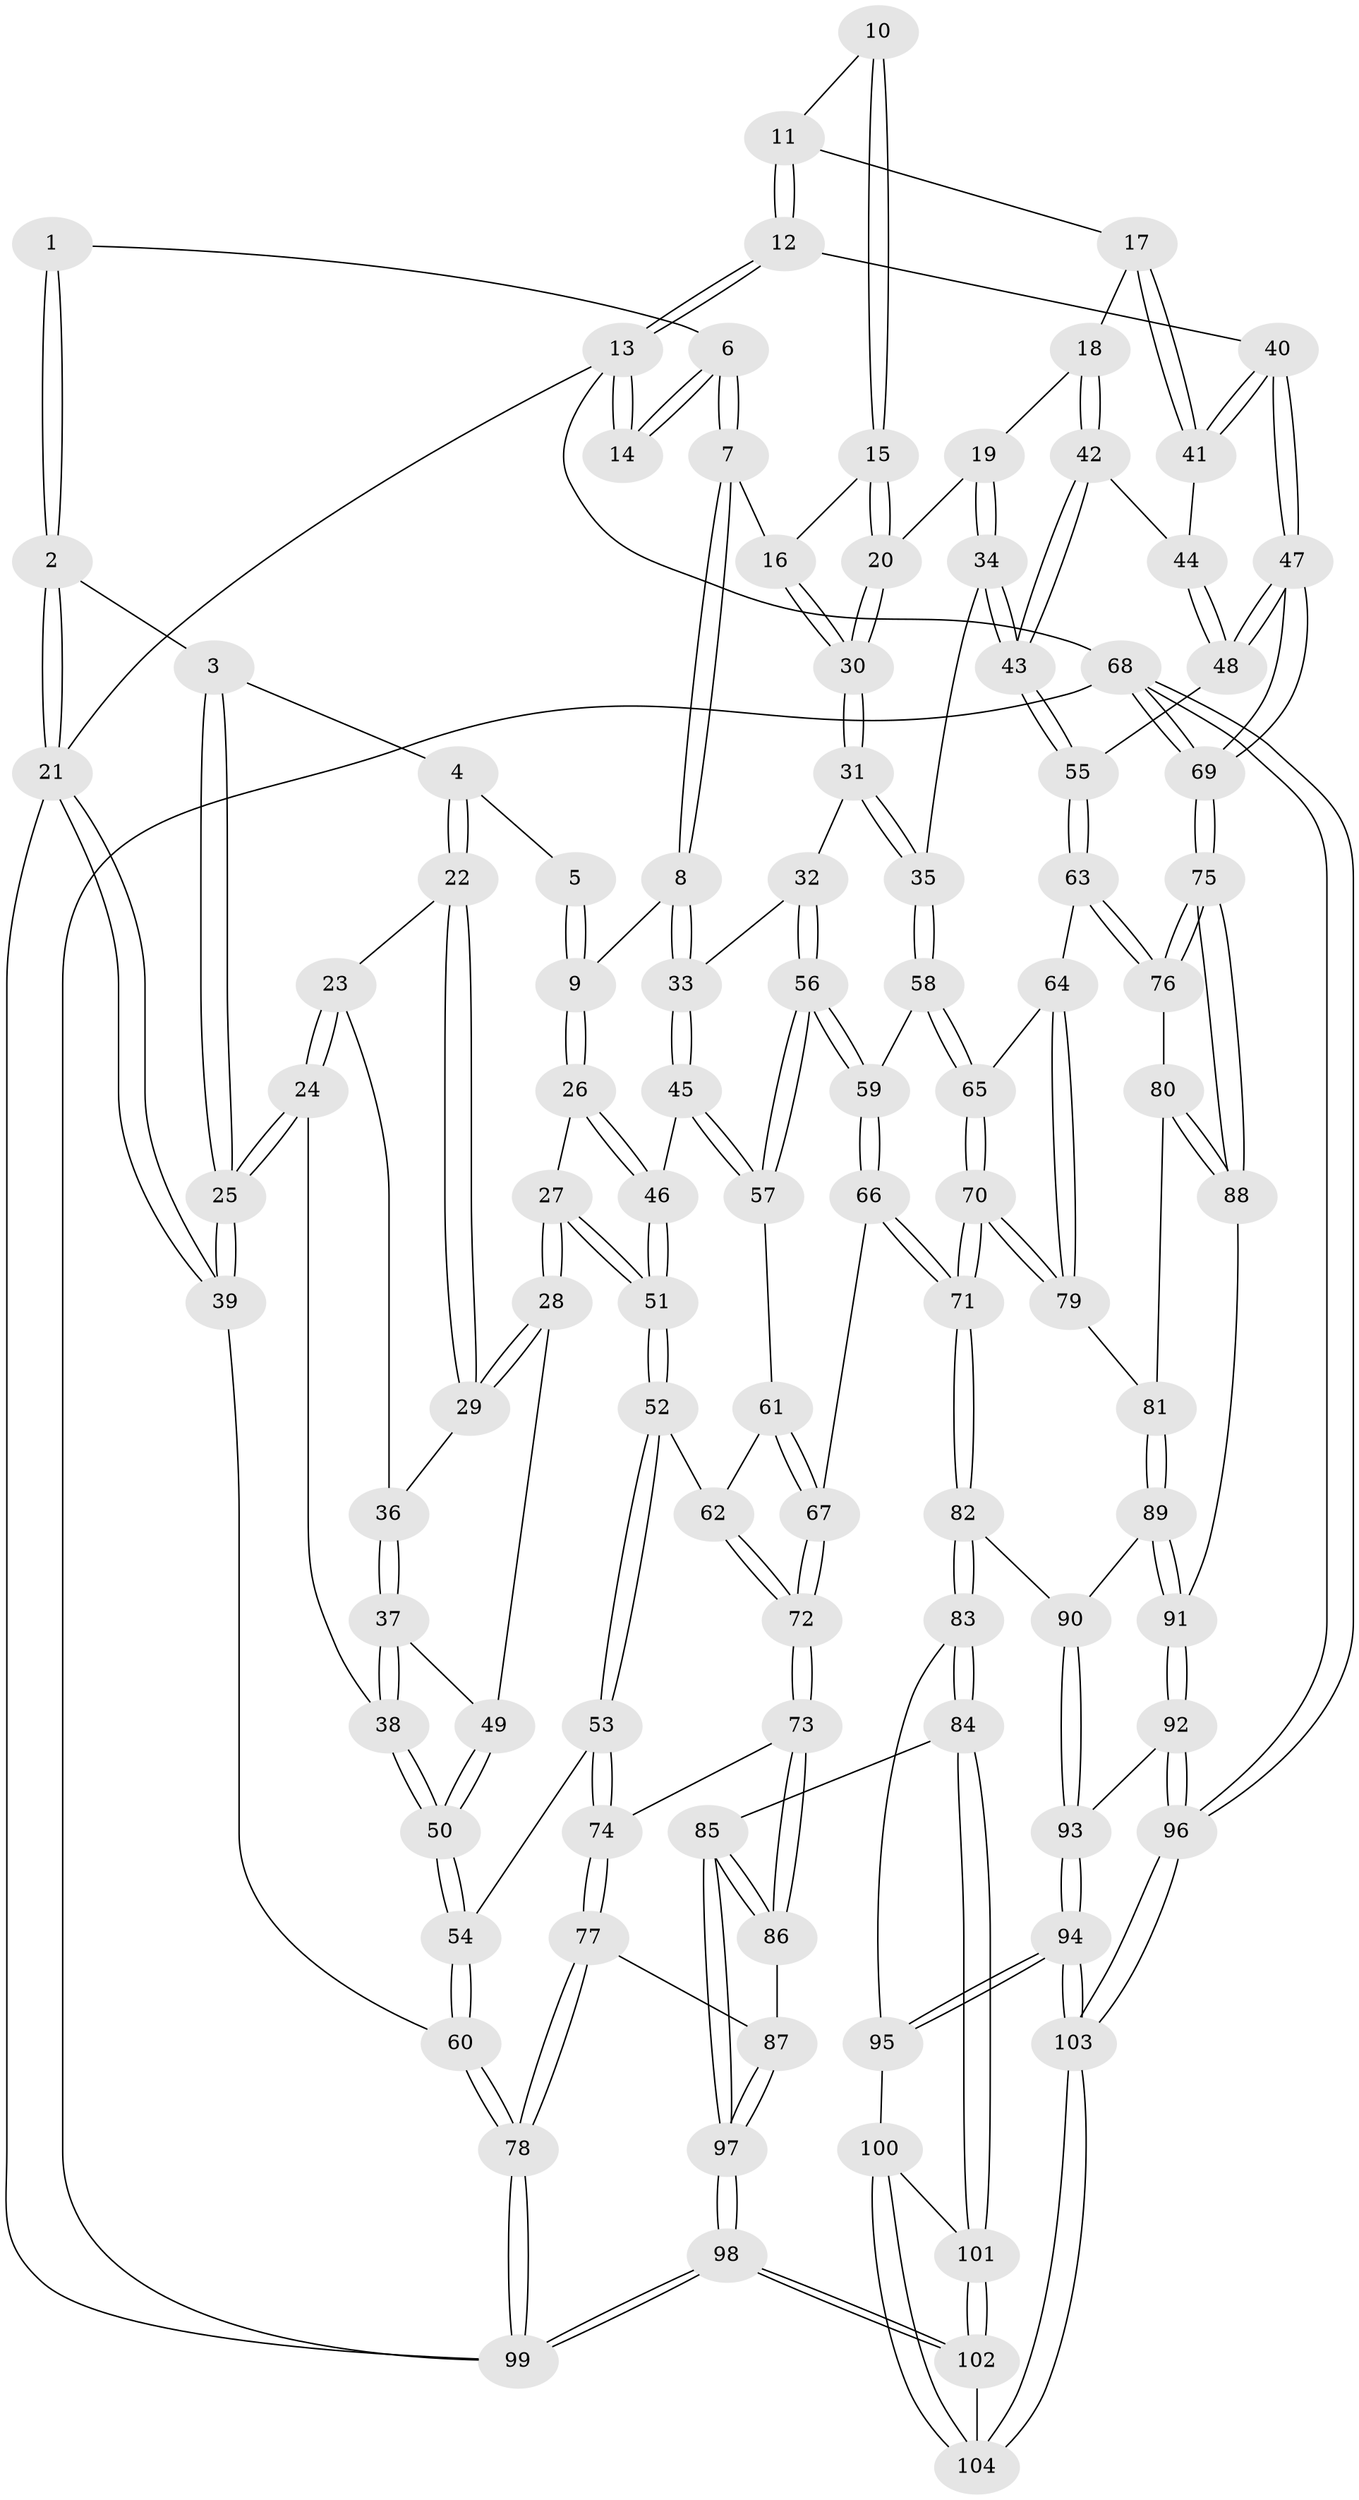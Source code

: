 // coarse degree distribution, {3: 0.18032786885245902, 4: 0.47540983606557374, 5: 0.2786885245901639, 6: 0.06557377049180328}
// Generated by graph-tools (version 1.1) at 2025/42/03/06/25 10:42:26]
// undirected, 104 vertices, 257 edges
graph export_dot {
graph [start="1"]
  node [color=gray90,style=filled];
  1 [pos="+0.2672375151562865+0"];
  2 [pos="+0+0"];
  3 [pos="+0.06610358697401626+0.10446278805336441"];
  4 [pos="+0.12207809834714883+0.10743717565706518"];
  5 [pos="+0.19308134487700854+0.032098907896008944"];
  6 [pos="+0.5100844469228903+0"];
  7 [pos="+0.4986731833074868+0.0592799131322555"];
  8 [pos="+0.40339934977056907+0.2327212115113695"];
  9 [pos="+0.2917529094261965+0.22654032706253677"];
  10 [pos="+0.796299292615518+0"];
  11 [pos="+0.9486789548690961+0.06698017051344919"];
  12 [pos="+1+0.09312199421083572"];
  13 [pos="+1+0"];
  14 [pos="+0.714294373753319+0"];
  15 [pos="+0.8008699570096087+0.10605754991389697"];
  16 [pos="+0.6058378008438162+0.1785720984340242"];
  17 [pos="+0.9461104266006927+0.2191602076334815"];
  18 [pos="+0.8767774145424879+0.2157560660371724"];
  19 [pos="+0.8221502800717084+0.17871283133013857"];
  20 [pos="+0.8110669960283432+0.16752833417810642"];
  21 [pos="+0+0"];
  22 [pos="+0.11834644570586275+0.16031667853950277"];
  23 [pos="+0.011556587884945813+0.23322399626899565"];
  24 [pos="+0+0.24192012922223025"];
  25 [pos="+0+0.21536975628383834"];
  26 [pos="+0.2034829777073802+0.28311872281469613"];
  27 [pos="+0.18905055291356612+0.28942680371349444"];
  28 [pos="+0.18805226939242137+0.28910306286932924"];
  29 [pos="+0.18075725733826362+0.28139898253942525"];
  30 [pos="+0.6601339213363854+0.2661214787945075"];
  31 [pos="+0.6528224836872254+0.3181460643221688"];
  32 [pos="+0.5854675629156626+0.32555668344587463"];
  33 [pos="+0.42343737013177135+0.2890573717307166"];
  34 [pos="+0.7458059286917431+0.4183484682670495"];
  35 [pos="+0.7148116768155174+0.4123841492429278"];
  36 [pos="+0.03557437368302874+0.24544309556315738"];
  37 [pos="+0.08880127072265849+0.33660071718411194"];
  38 [pos="+0.058274913163077174+0.361410913063058"];
  39 [pos="+0+0.21515944167007298"];
  40 [pos="+1+0.2740596800316143"];
  41 [pos="+1+0.24287958762560904"];
  42 [pos="+0.85360193523829+0.34379539860249986"];
  43 [pos="+0.7720482348474609+0.427816039961805"];
  44 [pos="+0.9061026245450133+0.3484128497972912"];
  45 [pos="+0.41476356404519704+0.33648659961974875"];
  46 [pos="+0.3142931203639183+0.37735385754166656"];
  47 [pos="+1+0.4603123693460075"];
  48 [pos="+1+0.46316679371581376"];
  49 [pos="+0.1854739027648731+0.2904087955709379"];
  50 [pos="+0.06390255576511275+0.46300867881592866"];
  51 [pos="+0.21161332694508414+0.4865930106171774"];
  52 [pos="+0.2111786358701764+0.48930933463781523"];
  53 [pos="+0.18956694694851597+0.5035591068079801"];
  54 [pos="+0.06529328680400959+0.5104720562832052"];
  55 [pos="+0.8393281305001548+0.5044331322673103"];
  56 [pos="+0.49470889684079505+0.49041231590872414"];
  57 [pos="+0.4297009205482038+0.4205046777413127"];
  58 [pos="+0.6282769350769556+0.4955137541458502"];
  59 [pos="+0.49673663537989793+0.4940654631976477"];
  60 [pos="+0+0.6520637933727462"];
  61 [pos="+0.3015163305284826+0.4959112871097294"];
  62 [pos="+0.22041431419570037+0.49186759382237943"];
  63 [pos="+0.8305090330985846+0.5748839853310663"];
  64 [pos="+0.807269448662348+0.5864403336750282"];
  65 [pos="+0.647055117937068+0.5994518587357723"];
  66 [pos="+0.46467954675241896+0.5781525709681242"];
  67 [pos="+0.4109471494104929+0.6017483089184316"];
  68 [pos="+1+1"];
  69 [pos="+1+0.7243180925529785"];
  70 [pos="+0.6048101599018457+0.7285524811124348"];
  71 [pos="+0.6032305014856264+0.7300383464912762"];
  72 [pos="+0.35597182629759255+0.6747022641973135"];
  73 [pos="+0.3524057662334148+0.6840530268045235"];
  74 [pos="+0.20922396108660507+0.6509442381913418"];
  75 [pos="+1+0.7244709862499608"];
  76 [pos="+0.8464057819437764+0.6041977139673943"];
  77 [pos="+0.11560680829778348+0.7771819295982992"];
  78 [pos="+0+0.7195357316276569"];
  79 [pos="+0.7011166274060137+0.7089806493066125"];
  80 [pos="+0.8490393047416886+0.7112769188791084"];
  81 [pos="+0.805511610932129+0.7383772377445547"];
  82 [pos="+0.5880587885776352+0.7787198737884898"];
  83 [pos="+0.5659017672400554+0.7991371152807126"];
  84 [pos="+0.48840898702898106+0.8271946855752621"];
  85 [pos="+0.4417488015526981+0.8200361379482457"];
  86 [pos="+0.3553746110993144+0.7037153499711296"];
  87 [pos="+0.17462593029276874+0.8243721814547532"];
  88 [pos="+0.9724108441207718+0.7921981807487033"];
  89 [pos="+0.7905722022878711+0.8150614703564316"];
  90 [pos="+0.7303098332892134+0.8542784898540766"];
  91 [pos="+0.9055253853617566+0.8633476085917011"];
  92 [pos="+0.8883723458052628+0.9225866585294519"];
  93 [pos="+0.7518591494056388+0.92121239802997"];
  94 [pos="+0.7104569802801531+1"];
  95 [pos="+0.6024724882454179+0.8994040333161074"];
  96 [pos="+1+1"];
  97 [pos="+0.24880311933772206+0.9555199406993619"];
  98 [pos="+0.2176155792605166+1"];
  99 [pos="+0+1"];
  100 [pos="+0.5807369900868387+0.9779625226523695"];
  101 [pos="+0.48771179090514377+0.9688312051705531"];
  102 [pos="+0.41724341537596943+1"];
  103 [pos="+0.7083197514592482+1"];
  104 [pos="+0.6912501277335934+1"];
  1 -- 2;
  1 -- 2;
  1 -- 6;
  2 -- 3;
  2 -- 21;
  2 -- 21;
  3 -- 4;
  3 -- 25;
  3 -- 25;
  4 -- 5;
  4 -- 22;
  4 -- 22;
  5 -- 9;
  5 -- 9;
  6 -- 7;
  6 -- 7;
  6 -- 14;
  6 -- 14;
  7 -- 8;
  7 -- 8;
  7 -- 16;
  8 -- 9;
  8 -- 33;
  8 -- 33;
  9 -- 26;
  9 -- 26;
  10 -- 11;
  10 -- 15;
  10 -- 15;
  11 -- 12;
  11 -- 12;
  11 -- 17;
  12 -- 13;
  12 -- 13;
  12 -- 40;
  13 -- 14;
  13 -- 14;
  13 -- 21;
  13 -- 68;
  15 -- 16;
  15 -- 20;
  15 -- 20;
  16 -- 30;
  16 -- 30;
  17 -- 18;
  17 -- 41;
  17 -- 41;
  18 -- 19;
  18 -- 42;
  18 -- 42;
  19 -- 20;
  19 -- 34;
  19 -- 34;
  20 -- 30;
  20 -- 30;
  21 -- 39;
  21 -- 39;
  21 -- 99;
  22 -- 23;
  22 -- 29;
  22 -- 29;
  23 -- 24;
  23 -- 24;
  23 -- 36;
  24 -- 25;
  24 -- 25;
  24 -- 38;
  25 -- 39;
  25 -- 39;
  26 -- 27;
  26 -- 46;
  26 -- 46;
  27 -- 28;
  27 -- 28;
  27 -- 51;
  27 -- 51;
  28 -- 29;
  28 -- 29;
  28 -- 49;
  29 -- 36;
  30 -- 31;
  30 -- 31;
  31 -- 32;
  31 -- 35;
  31 -- 35;
  32 -- 33;
  32 -- 56;
  32 -- 56;
  33 -- 45;
  33 -- 45;
  34 -- 35;
  34 -- 43;
  34 -- 43;
  35 -- 58;
  35 -- 58;
  36 -- 37;
  36 -- 37;
  37 -- 38;
  37 -- 38;
  37 -- 49;
  38 -- 50;
  38 -- 50;
  39 -- 60;
  40 -- 41;
  40 -- 41;
  40 -- 47;
  40 -- 47;
  41 -- 44;
  42 -- 43;
  42 -- 43;
  42 -- 44;
  43 -- 55;
  43 -- 55;
  44 -- 48;
  44 -- 48;
  45 -- 46;
  45 -- 57;
  45 -- 57;
  46 -- 51;
  46 -- 51;
  47 -- 48;
  47 -- 48;
  47 -- 69;
  47 -- 69;
  48 -- 55;
  49 -- 50;
  49 -- 50;
  50 -- 54;
  50 -- 54;
  51 -- 52;
  51 -- 52;
  52 -- 53;
  52 -- 53;
  52 -- 62;
  53 -- 54;
  53 -- 74;
  53 -- 74;
  54 -- 60;
  54 -- 60;
  55 -- 63;
  55 -- 63;
  56 -- 57;
  56 -- 57;
  56 -- 59;
  56 -- 59;
  57 -- 61;
  58 -- 59;
  58 -- 65;
  58 -- 65;
  59 -- 66;
  59 -- 66;
  60 -- 78;
  60 -- 78;
  61 -- 62;
  61 -- 67;
  61 -- 67;
  62 -- 72;
  62 -- 72;
  63 -- 64;
  63 -- 76;
  63 -- 76;
  64 -- 65;
  64 -- 79;
  64 -- 79;
  65 -- 70;
  65 -- 70;
  66 -- 67;
  66 -- 71;
  66 -- 71;
  67 -- 72;
  67 -- 72;
  68 -- 69;
  68 -- 69;
  68 -- 96;
  68 -- 96;
  68 -- 99;
  69 -- 75;
  69 -- 75;
  70 -- 71;
  70 -- 71;
  70 -- 79;
  70 -- 79;
  71 -- 82;
  71 -- 82;
  72 -- 73;
  72 -- 73;
  73 -- 74;
  73 -- 86;
  73 -- 86;
  74 -- 77;
  74 -- 77;
  75 -- 76;
  75 -- 76;
  75 -- 88;
  75 -- 88;
  76 -- 80;
  77 -- 78;
  77 -- 78;
  77 -- 87;
  78 -- 99;
  78 -- 99;
  79 -- 81;
  80 -- 81;
  80 -- 88;
  80 -- 88;
  81 -- 89;
  81 -- 89;
  82 -- 83;
  82 -- 83;
  82 -- 90;
  83 -- 84;
  83 -- 84;
  83 -- 95;
  84 -- 85;
  84 -- 101;
  84 -- 101;
  85 -- 86;
  85 -- 86;
  85 -- 97;
  85 -- 97;
  86 -- 87;
  87 -- 97;
  87 -- 97;
  88 -- 91;
  89 -- 90;
  89 -- 91;
  89 -- 91;
  90 -- 93;
  90 -- 93;
  91 -- 92;
  91 -- 92;
  92 -- 93;
  92 -- 96;
  92 -- 96;
  93 -- 94;
  93 -- 94;
  94 -- 95;
  94 -- 95;
  94 -- 103;
  94 -- 103;
  95 -- 100;
  96 -- 103;
  96 -- 103;
  97 -- 98;
  97 -- 98;
  98 -- 99;
  98 -- 99;
  98 -- 102;
  98 -- 102;
  100 -- 101;
  100 -- 104;
  100 -- 104;
  101 -- 102;
  101 -- 102;
  102 -- 104;
  103 -- 104;
  103 -- 104;
}
